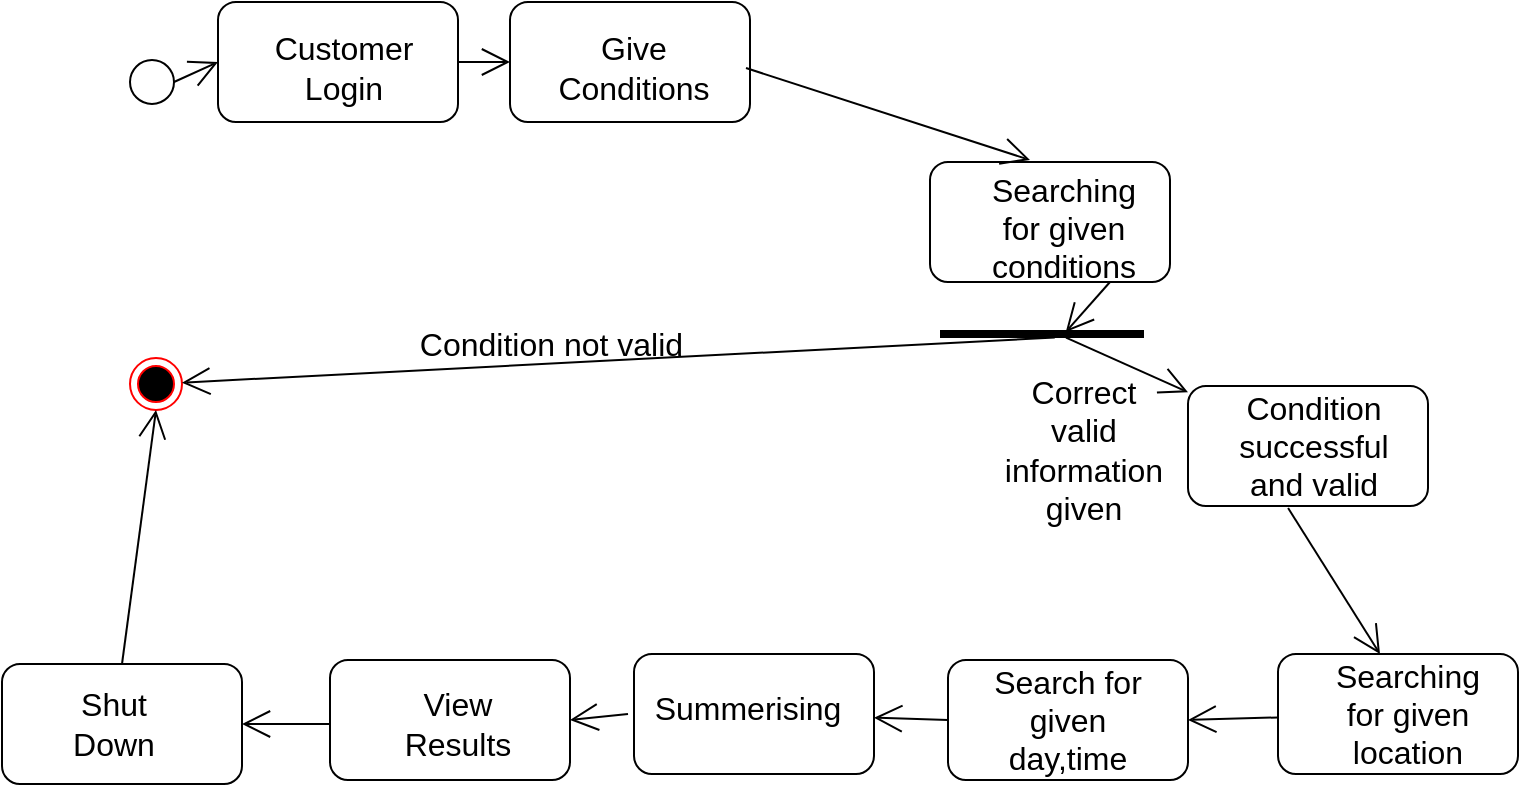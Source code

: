 <mxfile version="21.1.7" type="github">
  <diagram name="Page-1" id="Mko-1dQtYvxL38Y6dOsg">
    <mxGraphModel dx="1688" dy="591" grid="0" gridSize="10" guides="1" tooltips="1" connect="1" arrows="1" fold="1" page="0" pageScale="1" pageWidth="850" pageHeight="1100" math="0" shadow="0">
      <root>
        <mxCell id="0" />
        <mxCell id="1" parent="0" />
        <mxCell id="MGnz3St9SAwOkAZfhhM8-1" value="" style="rounded=1;whiteSpace=wrap;html=1;fontSize=16;" vertex="1" parent="1">
          <mxGeometry x="76" y="343" width="120" height="60" as="geometry" />
        </mxCell>
        <mxCell id="MGnz3St9SAwOkAZfhhM8-2" value="" style="rounded=1;whiteSpace=wrap;html=1;fontSize=16;" vertex="1" parent="1">
          <mxGeometry x="228" y="340" width="120" height="60" as="geometry" />
        </mxCell>
        <mxCell id="MGnz3St9SAwOkAZfhhM8-3" value="" style="rounded=1;whiteSpace=wrap;html=1;fontSize=16;" vertex="1" parent="1">
          <mxGeometry x="385" y="343" width="120" height="60" as="geometry" />
        </mxCell>
        <mxCell id="MGnz3St9SAwOkAZfhhM8-4" value="" style="rounded=1;whiteSpace=wrap;html=1;fontSize=16;" vertex="1" parent="1">
          <mxGeometry x="550" y="340" width="120" height="60" as="geometry" />
        </mxCell>
        <mxCell id="MGnz3St9SAwOkAZfhhM8-5" value="" style="rounded=1;whiteSpace=wrap;html=1;fontSize=16;" vertex="1" parent="1">
          <mxGeometry x="505" y="206" width="120" height="60" as="geometry" />
        </mxCell>
        <mxCell id="MGnz3St9SAwOkAZfhhM8-6" value="" style="rounded=1;whiteSpace=wrap;html=1;fontSize=16;" vertex="1" parent="1">
          <mxGeometry x="376" y="94" width="120" height="60" as="geometry" />
        </mxCell>
        <mxCell id="MGnz3St9SAwOkAZfhhM8-7" value="" style="rounded=1;whiteSpace=wrap;html=1;fontSize=16;" vertex="1" parent="1">
          <mxGeometry x="166" y="14" width="120" height="60" as="geometry" />
        </mxCell>
        <mxCell id="MGnz3St9SAwOkAZfhhM8-8" value="" style="rounded=1;whiteSpace=wrap;html=1;fontSize=16;" vertex="1" parent="1">
          <mxGeometry x="20" y="14" width="120" height="60" as="geometry" />
        </mxCell>
        <mxCell id="MGnz3St9SAwOkAZfhhM8-9" value="" style="rounded=1;whiteSpace=wrap;html=1;fontSize=16;" vertex="1" parent="1">
          <mxGeometry x="-88" y="345" width="120" height="60" as="geometry" />
        </mxCell>
        <mxCell id="MGnz3St9SAwOkAZfhhM8-10" value="" style="ellipse;whiteSpace=wrap;html=1;aspect=fixed;fontSize=16;" vertex="1" parent="1">
          <mxGeometry x="-24" y="43" width="22" height="22" as="geometry" />
        </mxCell>
        <mxCell id="MGnz3St9SAwOkAZfhhM8-16" value="" style="ellipse;html=1;shape=endState;fillColor=#000000;strokeColor=#ff0000;fontSize=16;" vertex="1" parent="1">
          <mxGeometry x="-24" y="192" width="26" height="26" as="geometry" />
        </mxCell>
        <mxCell id="MGnz3St9SAwOkAZfhhM8-22" value="" style="endArrow=open;endFill=1;endSize=12;html=1;rounded=0;fontSize=12;curved=1;exitX=1;exitY=0.5;exitDx=0;exitDy=0;entryX=0;entryY=0.5;entryDx=0;entryDy=0;" edge="1" parent="1" source="MGnz3St9SAwOkAZfhhM8-10" target="MGnz3St9SAwOkAZfhhM8-8">
          <mxGeometry width="160" relative="1" as="geometry">
            <mxPoint x="77" y="108" as="sourcePoint" />
            <mxPoint x="237" y="108" as="targetPoint" />
          </mxGeometry>
        </mxCell>
        <mxCell id="MGnz3St9SAwOkAZfhhM8-23" value="" style="endArrow=open;endFill=1;endSize=12;html=1;rounded=0;fontSize=12;curved=1;exitX=1;exitY=0.5;exitDx=0;exitDy=0;entryX=1;entryY=0.5;entryDx=0;entryDy=0;" edge="1" parent="1" target="MGnz3St9SAwOkAZfhhM8-9">
          <mxGeometry width="160" relative="1" as="geometry">
            <mxPoint x="76" y="375" as="sourcePoint" />
            <mxPoint x="98" y="365" as="targetPoint" />
          </mxGeometry>
        </mxCell>
        <mxCell id="MGnz3St9SAwOkAZfhhM8-24" value="" style="endArrow=open;endFill=1;endSize=12;html=1;rounded=0;fontSize=12;curved=1;exitX=1;exitY=0.5;exitDx=0;exitDy=0;" edge="1" parent="1">
          <mxGeometry width="160" relative="1" as="geometry">
            <mxPoint x="284" y="47" as="sourcePoint" />
            <mxPoint x="426" y="93" as="targetPoint" />
          </mxGeometry>
        </mxCell>
        <mxCell id="MGnz3St9SAwOkAZfhhM8-25" value="" style="endArrow=open;endFill=1;endSize=12;html=1;rounded=0;fontSize=12;curved=1;exitX=1;exitY=0.5;exitDx=0;exitDy=0;entryX=0;entryY=0.5;entryDx=0;entryDy=0;" edge="1" parent="1" source="MGnz3St9SAwOkAZfhhM8-8" target="MGnz3St9SAwOkAZfhhM8-7">
          <mxGeometry width="160" relative="1" as="geometry">
            <mxPoint x="28" y="84" as="sourcePoint" />
            <mxPoint x="50" y="74" as="targetPoint" />
          </mxGeometry>
        </mxCell>
        <mxCell id="MGnz3St9SAwOkAZfhhM8-26" value="" style="endArrow=open;endFill=1;endSize=12;html=1;rounded=0;fontSize=12;curved=1;exitX=0;exitY=0.5;exitDx=0;exitDy=0;" edge="1" parent="1" source="MGnz3St9SAwOkAZfhhM8-3" target="MGnz3St9SAwOkAZfhhM8-2">
          <mxGeometry width="160" relative="1" as="geometry">
            <mxPoint x="86" y="385" as="sourcePoint" />
            <mxPoint x="73" y="383" as="targetPoint" />
          </mxGeometry>
        </mxCell>
        <mxCell id="MGnz3St9SAwOkAZfhhM8-27" value="" style="endArrow=open;endFill=1;endSize=12;html=1;rounded=0;fontSize=12;curved=1;entryX=1;entryY=0.5;entryDx=0;entryDy=0;" edge="1" parent="1" target="MGnz3St9SAwOkAZfhhM8-1">
          <mxGeometry width="160" relative="1" as="geometry">
            <mxPoint x="225" y="370" as="sourcePoint" />
            <mxPoint x="83" y="393" as="targetPoint" />
          </mxGeometry>
        </mxCell>
        <mxCell id="MGnz3St9SAwOkAZfhhM8-28" value="" style="endArrow=open;endFill=1;endSize=12;html=1;rounded=0;fontSize=12;curved=1;exitX=0.75;exitY=1;exitDx=0;exitDy=0;" edge="1" parent="1" source="MGnz3St9SAwOkAZfhhM8-6" target="MGnz3St9SAwOkAZfhhM8-29">
          <mxGeometry width="160" relative="1" as="geometry">
            <mxPoint x="106" y="405" as="sourcePoint" />
            <mxPoint x="450" y="185" as="targetPoint" />
          </mxGeometry>
        </mxCell>
        <mxCell id="MGnz3St9SAwOkAZfhhM8-29" value="" style="line;strokeWidth=1;fillColor=none;align=left;verticalAlign=middle;spacingTop=-1;spacingLeft=3;spacingRight=3;rotatable=0;labelPosition=right;points=[];portConstraint=eastwest;strokeColor=inherit;fontSize=16;" vertex="1" parent="1">
          <mxGeometry x="423" y="179" width="40" height="2" as="geometry" />
        </mxCell>
        <mxCell id="MGnz3St9SAwOkAZfhhM8-32" value="" style="endArrow=open;endFill=1;endSize=12;html=1;rounded=0;fontSize=12;curved=1;exitX=0.525;exitY=1.4;exitDx=0;exitDy=0;exitPerimeter=0;" edge="1" parent="1" source="MGnz3St9SAwOkAZfhhM8-29" target="MGnz3St9SAwOkAZfhhM8-5">
          <mxGeometry width="160" relative="1" as="geometry">
            <mxPoint x="476" y="164" as="sourcePoint" />
            <mxPoint x="454" y="189" as="targetPoint" />
          </mxGeometry>
        </mxCell>
        <mxCell id="MGnz3St9SAwOkAZfhhM8-33" value="" style="endArrow=open;endFill=1;endSize=12;html=1;rounded=0;fontSize=12;curved=1;entryX=1;entryY=0.5;entryDx=0;entryDy=0;" edge="1" parent="1" source="MGnz3St9SAwOkAZfhhM8-4" target="MGnz3St9SAwOkAZfhhM8-3">
          <mxGeometry width="160" relative="1" as="geometry">
            <mxPoint x="486" y="174" as="sourcePoint" />
            <mxPoint x="464" y="199" as="targetPoint" />
          </mxGeometry>
        </mxCell>
        <mxCell id="MGnz3St9SAwOkAZfhhM8-34" value="" style="endArrow=open;endFill=1;endSize=12;html=1;rounded=0;fontSize=12;curved=1;exitX=0.417;exitY=1.017;exitDx=0;exitDy=0;exitPerimeter=0;entryX=0.425;entryY=0;entryDx=0;entryDy=0;entryPerimeter=0;" edge="1" parent="1" source="MGnz3St9SAwOkAZfhhM8-5" target="MGnz3St9SAwOkAZfhhM8-4">
          <mxGeometry width="160" relative="1" as="geometry">
            <mxPoint x="496" y="184" as="sourcePoint" />
            <mxPoint x="474" y="209" as="targetPoint" />
          </mxGeometry>
        </mxCell>
        <mxCell id="MGnz3St9SAwOkAZfhhM8-35" value="" style="endArrow=open;endFill=1;endSize=12;html=1;rounded=0;fontSize=12;curved=1;exitX=0.385;exitY=1.4;exitDx=0;exitDy=0;exitPerimeter=0;" edge="1" parent="1" source="MGnz3St9SAwOkAZfhhM8-29" target="MGnz3St9SAwOkAZfhhM8-16">
          <mxGeometry width="160" relative="1" as="geometry">
            <mxPoint x="454" y="192" as="sourcePoint" />
            <mxPoint x="515" y="219" as="targetPoint" />
          </mxGeometry>
        </mxCell>
        <mxCell id="MGnz3St9SAwOkAZfhhM8-36" value="" style="endArrow=open;endFill=1;endSize=12;html=1;rounded=0;fontSize=12;curved=1;exitX=0.5;exitY=0;exitDx=0;exitDy=0;entryX=0.5;entryY=1;entryDx=0;entryDy=0;" edge="1" parent="1" source="MGnz3St9SAwOkAZfhhM8-9" target="MGnz3St9SAwOkAZfhhM8-16">
          <mxGeometry width="160" relative="1" as="geometry">
            <mxPoint x="86" y="385" as="sourcePoint" />
            <mxPoint x="42" y="385" as="targetPoint" />
          </mxGeometry>
        </mxCell>
        <mxCell id="MGnz3St9SAwOkAZfhhM8-37" value="Summerising" style="text;html=1;strokeColor=none;fillColor=none;align=center;verticalAlign=middle;whiteSpace=wrap;rounded=0;fontSize=16;" vertex="1" parent="1">
          <mxGeometry x="255" y="352" width="60" height="30" as="geometry" />
        </mxCell>
        <mxCell id="MGnz3St9SAwOkAZfhhM8-38" value="&amp;nbsp;Condition not valid" style="text;html=1;strokeColor=none;fillColor=none;align=center;verticalAlign=middle;whiteSpace=wrap;rounded=0;fontSize=16;" vertex="1" parent="1">
          <mxGeometry x="103" y="170" width="163" height="30" as="geometry" />
        </mxCell>
        <mxCell id="MGnz3St9SAwOkAZfhhM8-39" value="Correct valid information given" style="text;html=1;strokeColor=none;fillColor=none;align=center;verticalAlign=middle;whiteSpace=wrap;rounded=0;fontSize=16;" vertex="1" parent="1">
          <mxGeometry x="410" y="213" width="86" height="49" as="geometry" />
        </mxCell>
        <mxCell id="MGnz3St9SAwOkAZfhhM8-40" value="View Results" style="text;html=1;strokeColor=none;fillColor=none;align=center;verticalAlign=middle;whiteSpace=wrap;rounded=0;fontSize=16;" vertex="1" parent="1">
          <mxGeometry x="110" y="360" width="60" height="30" as="geometry" />
        </mxCell>
        <mxCell id="MGnz3St9SAwOkAZfhhM8-41" value="Shut Down" style="text;html=1;strokeColor=none;fillColor=none;align=center;verticalAlign=middle;whiteSpace=wrap;rounded=0;fontSize=16;" vertex="1" parent="1">
          <mxGeometry x="-62" y="360" width="60" height="30" as="geometry" />
        </mxCell>
        <mxCell id="MGnz3St9SAwOkAZfhhM8-42" value="Give Conditions" style="text;html=1;strokeColor=none;fillColor=none;align=center;verticalAlign=middle;whiteSpace=wrap;rounded=0;fontSize=16;" vertex="1" parent="1">
          <mxGeometry x="175" y="32" width="106" height="30" as="geometry" />
        </mxCell>
        <mxCell id="MGnz3St9SAwOkAZfhhM8-43" value="Searching for given conditions" style="text;html=1;strokeColor=none;fillColor=none;align=center;verticalAlign=middle;whiteSpace=wrap;rounded=0;fontSize=16;" vertex="1" parent="1">
          <mxGeometry x="413" y="112" width="60" height="30" as="geometry" />
        </mxCell>
        <mxCell id="MGnz3St9SAwOkAZfhhM8-44" value="Searching for given location" style="text;html=1;strokeColor=none;fillColor=none;align=center;verticalAlign=middle;whiteSpace=wrap;rounded=0;fontSize=16;" vertex="1" parent="1">
          <mxGeometry x="585" y="355" width="60" height="30" as="geometry" />
        </mxCell>
        <mxCell id="MGnz3St9SAwOkAZfhhM8-45" value="Search for given day,time" style="text;html=1;strokeColor=none;fillColor=none;align=center;verticalAlign=middle;whiteSpace=wrap;rounded=0;fontSize=16;" vertex="1" parent="1">
          <mxGeometry x="402" y="358" width="86" height="30" as="geometry" />
        </mxCell>
        <mxCell id="MGnz3St9SAwOkAZfhhM8-46" value="Condition successful and valid" style="text;html=1;strokeColor=none;fillColor=none;align=center;verticalAlign=middle;whiteSpace=wrap;rounded=0;fontSize=16;" vertex="1" parent="1">
          <mxGeometry x="538" y="221" width="60" height="30" as="geometry" />
        </mxCell>
        <mxCell id="MGnz3St9SAwOkAZfhhM8-47" value="Customer Login" style="text;html=1;strokeColor=none;fillColor=none;align=center;verticalAlign=middle;whiteSpace=wrap;rounded=0;fontSize=16;" vertex="1" parent="1">
          <mxGeometry x="53" y="32" width="60" height="30" as="geometry" />
        </mxCell>
        <mxCell id="MGnz3St9SAwOkAZfhhM8-51" value="" style="line;strokeWidth=4;html=1;perimeter=backbonePerimeter;points=[];outlineConnect=0;fontSize=16;" vertex="1" parent="1">
          <mxGeometry x="381" y="175" width="102" height="10" as="geometry" />
        </mxCell>
      </root>
    </mxGraphModel>
  </diagram>
</mxfile>
